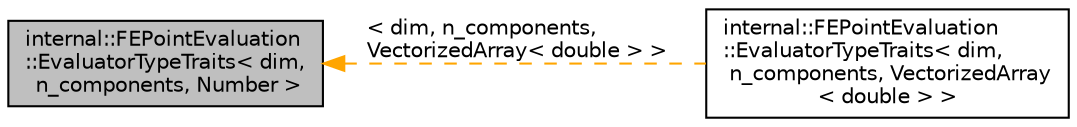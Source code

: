 digraph "internal::FEPointEvaluation::EvaluatorTypeTraits&lt; dim, n_components, Number &gt;"
{
 // LATEX_PDF_SIZE
  edge [fontname="Helvetica",fontsize="10",labelfontname="Helvetica",labelfontsize="10"];
  node [fontname="Helvetica",fontsize="10",shape=record];
  rankdir="LR";
  Node1 [label="internal::FEPointEvaluation\l::EvaluatorTypeTraits\< dim,\l n_components, Number \>",height=0.2,width=0.4,color="black", fillcolor="grey75", style="filled", fontcolor="black",tooltip=" "];
  Node1 -> Node2 [dir="back",color="orange",fontsize="10",style="dashed",label=" \< dim, n_components,\l VectorizedArray\< double \> \>" ,fontname="Helvetica"];
  Node2 [label="internal::FEPointEvaluation\l::EvaluatorTypeTraits\< dim,\l n_components, VectorizedArray\l\< double \> \>",height=0.2,width=0.4,color="black", fillcolor="white", style="filled",URL="$structinternal_1_1FEPointEvaluation_1_1EvaluatorTypeTraits.html",tooltip=" "];
}
